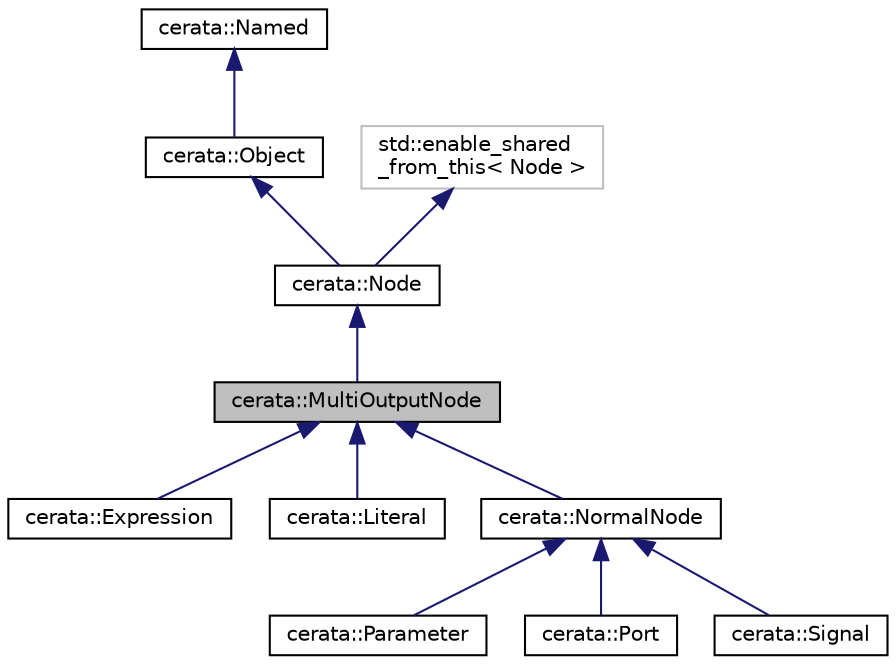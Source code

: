 digraph "cerata::MultiOutputNode"
{
 // LATEX_PDF_SIZE
  edge [fontname="Helvetica",fontsize="10",labelfontname="Helvetica",labelfontsize="10"];
  node [fontname="Helvetica",fontsize="10",shape=record];
  Node1 [label="cerata::MultiOutputNode",height=0.2,width=0.4,color="black", fillcolor="grey75", style="filled", fontcolor="black",tooltip="A no-input, multiple-outputs node."];
  Node2 -> Node1 [dir="back",color="midnightblue",fontsize="10",style="solid",fontname="Helvetica"];
  Node2 [label="cerata::Node",height=0.2,width=0.4,color="black", fillcolor="white", style="filled",URL="$classcerata_1_1_node.html",tooltip="A node."];
  Node3 -> Node2 [dir="back",color="midnightblue",fontsize="10",style="solid",fontname="Helvetica"];
  Node3 [label="cerata::Object",height=0.2,width=0.4,color="black", fillcolor="white", style="filled",URL="$classcerata_1_1_object.html",tooltip="A Cerata Object on a graph."];
  Node4 -> Node3 [dir="back",color="midnightblue",fontsize="10",style="solid",fontname="Helvetica"];
  Node4 [label="cerata::Named",height=0.2,width=0.4,color="black", fillcolor="white", style="filled",URL="$structcerata_1_1_named.html",tooltip="Convenience structure for anything that is named. Names are case-sensitive."];
  Node5 -> Node2 [dir="back",color="midnightblue",fontsize="10",style="solid",fontname="Helvetica"];
  Node5 [label="std::enable_shared\l_from_this\< Node \>",height=0.2,width=0.4,color="grey75", fillcolor="white", style="filled",tooltip=" "];
  Node1 -> Node6 [dir="back",color="midnightblue",fontsize="10",style="solid",fontname="Helvetica"];
  Node6 [label="cerata::Expression",height=0.2,width=0.4,color="black", fillcolor="white", style="filled",URL="$classcerata_1_1_expression.html",tooltip="A node representing a binary tree of other nodes."];
  Node1 -> Node7 [dir="back",color="midnightblue",fontsize="10",style="solid",fontname="Helvetica"];
  Node7 [label="cerata::Literal",height=0.2,width=0.4,color="black", fillcolor="white", style="filled",URL="$classcerata_1_1_literal.html",tooltip="A Literal Node."];
  Node1 -> Node8 [dir="back",color="midnightblue",fontsize="10",style="solid",fontname="Helvetica"];
  Node8 [label="cerata::NormalNode",height=0.2,width=0.4,color="black", fillcolor="white", style="filled",URL="$structcerata_1_1_normal_node.html",tooltip="A single-input, multiple-outputs node."];
  Node8 -> Node9 [dir="back",color="midnightblue",fontsize="10",style="solid",fontname="Helvetica"];
  Node9 [label="cerata::Parameter",height=0.2,width=0.4,color="black", fillcolor="white", style="filled",URL="$classcerata_1_1_parameter.html",tooltip="A Parameter node."];
  Node8 -> Node10 [dir="back",color="midnightblue",fontsize="10",style="solid",fontname="Helvetica"];
  Node10 [label="cerata::Port",height=0.2,width=0.4,color="black", fillcolor="white", style="filled",URL="$classcerata_1_1_port.html",tooltip="A port is a terminator node on a graph."];
  Node8 -> Node11 [dir="back",color="midnightblue",fontsize="10",style="solid",fontname="Helvetica"];
  Node11 [label="cerata::Signal",height=0.2,width=0.4,color="black", fillcolor="white", style="filled",URL="$classcerata_1_1_signal.html",tooltip="A Signal Node."];
}
